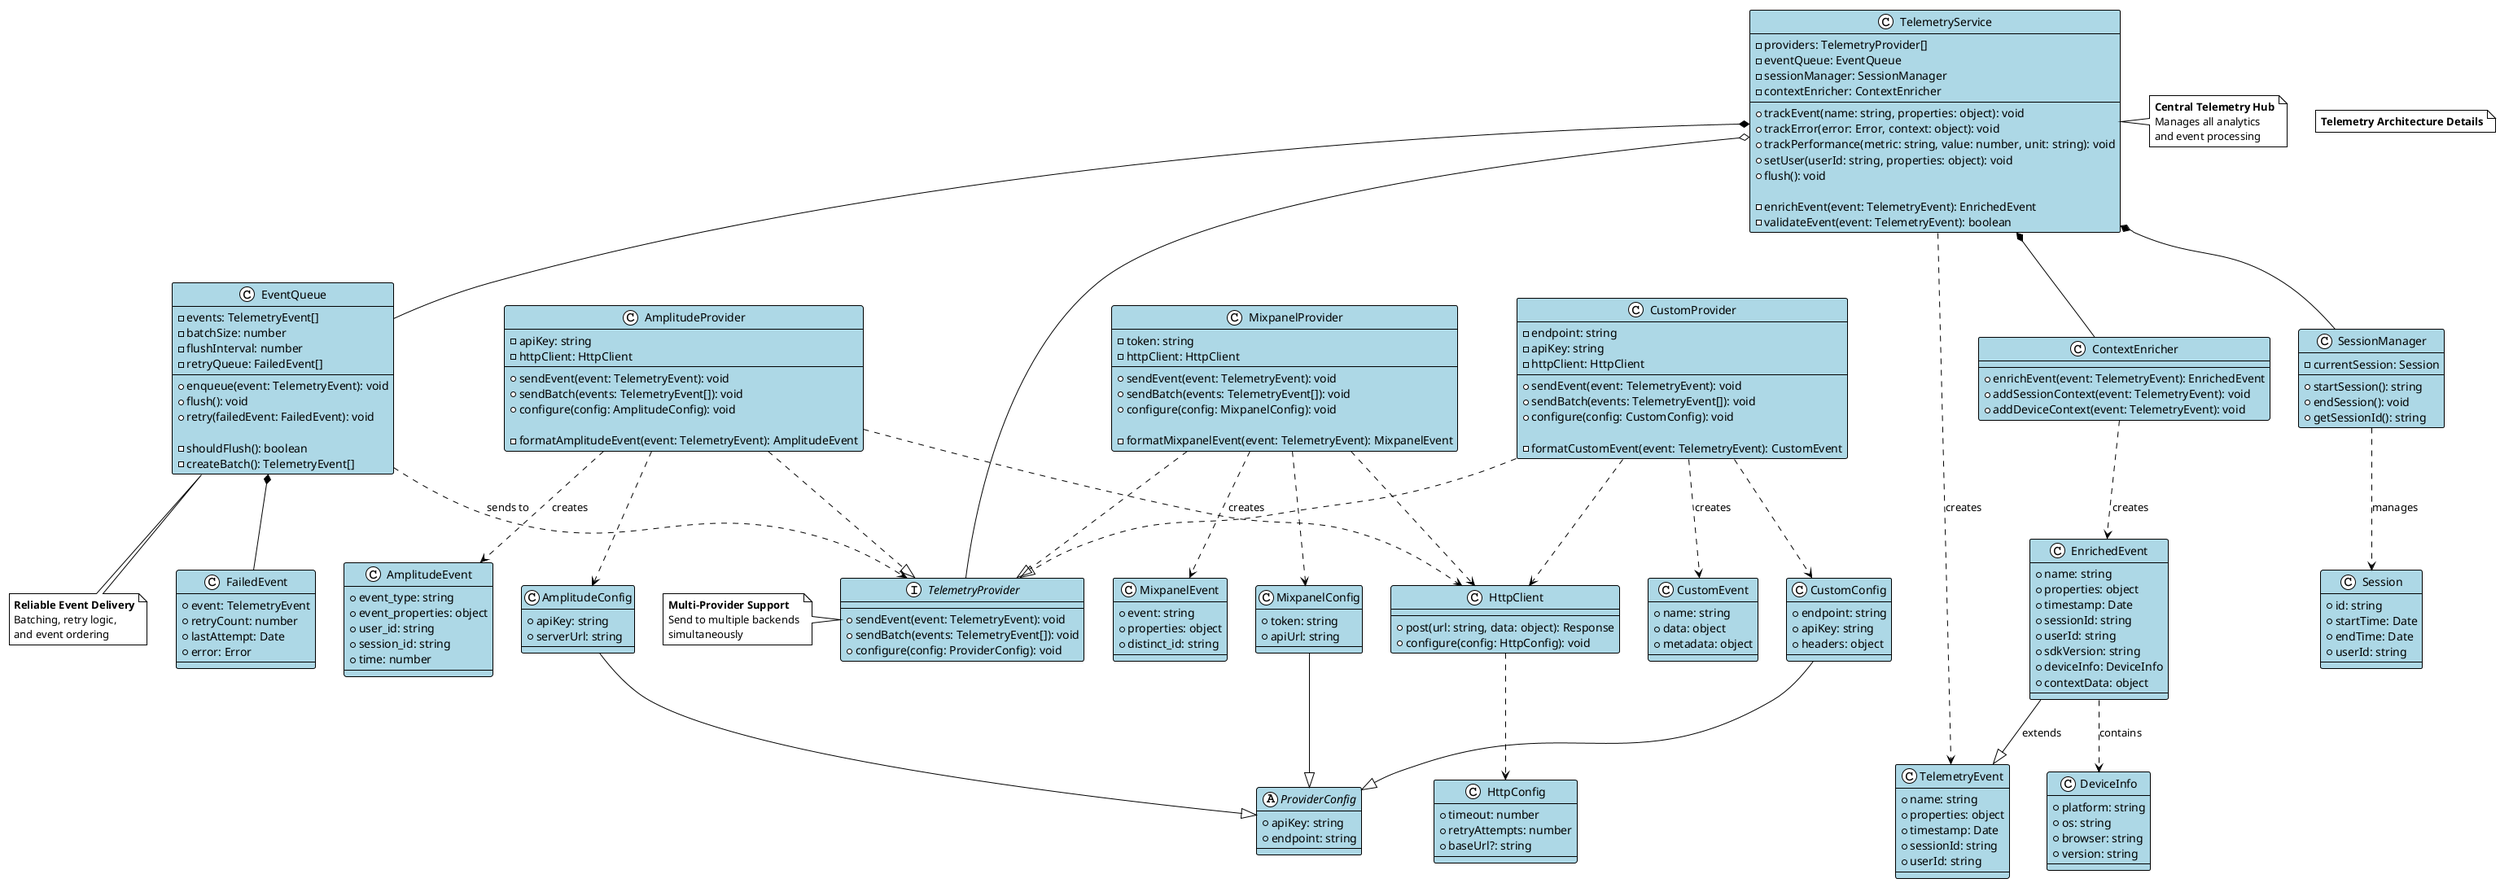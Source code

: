 @startuml telemetry-classes

!theme plain
skinparam backgroundColor white
skinparam classBackgroundColor lightblue
skinparam interfaceBackgroundColor lightyellow

note as N1
**Telemetry Architecture Details**
end note

class TelemetryService {
  -providers: TelemetryProvider[]
  -eventQueue: EventQueue
  -sessionManager: SessionManager
  -contextEnricher: ContextEnricher
  
  +trackEvent(name: string, properties: object): void
  +trackError(error: Error, context: object): void
  +trackPerformance(metric: string, value: number, unit: string): void
  +setUser(userId: string, properties: object): void
  +flush(): void
  
  -enrichEvent(event: TelemetryEvent): EnrichedEvent
  -validateEvent(event: TelemetryEvent): boolean
}

class TelemetryEvent {
  +name: string
  +properties: object
  +timestamp: Date
  +sessionId: string
  +userId: string
}

class SessionManager {
  -currentSession: Session
  +startSession(): string
  +endSession(): void
  +getSessionId(): string
}

class EventQueue {
  -events: TelemetryEvent[]
  -batchSize: number
  -flushInterval: number
  -retryQueue: FailedEvent[]
  
  +enqueue(event: TelemetryEvent): void
  +flush(): void
  +retry(failedEvent: FailedEvent): void
  
  -shouldFlush(): boolean
  -createBatch(): TelemetryEvent[]
}

class FailedEvent {
  +event: TelemetryEvent
  +retryCount: number
  +lastAttempt: Date
  +error: Error
}

interface TelemetryProvider {
  +sendEvent(event: TelemetryEvent): void
  +sendBatch(events: TelemetryEvent[]): void
  +configure(config: ProviderConfig): void
}

abstract class ProviderConfig {
  +apiKey: string
  +endpoint: string
}

class AmplitudeProvider {
  -apiKey: string
  -httpClient: HttpClient
  
  +sendEvent(event: TelemetryEvent): void
  +sendBatch(events: TelemetryEvent[]): void
  +configure(config: AmplitudeConfig): void
  
  -formatAmplitudeEvent(event: TelemetryEvent): AmplitudeEvent
}

class AmplitudeConfig {
  +apiKey: string
  +serverUrl: string
}

class MixpanelProvider {
  -token: string
  -httpClient: HttpClient
  
  +sendEvent(event: TelemetryEvent): void
  +sendBatch(events: TelemetryEvent[]): void
  +configure(config: MixpanelConfig): void
  
  -formatMixpanelEvent(event: TelemetryEvent): MixpanelEvent
}

class MixpanelConfig {
  +token: string
  +apiUrl: string
}

class CustomProvider {
  -endpoint: string
  -apiKey: string
  -httpClient: HttpClient
  
  +sendEvent(event: TelemetryEvent): void
  +sendBatch(events: TelemetryEvent[]): void
  +configure(config: CustomConfig): void
  
  -formatCustomEvent(event: TelemetryEvent): CustomEvent
}

class CustomConfig {
  +endpoint: string
  +apiKey: string
  +headers: object
}

class EnrichedEvent {
  +name: string
  +properties: object
  +timestamp: Date
  +sessionId: string
  +userId: string
  +sdkVersion: string
  +deviceInfo: DeviceInfo
  +contextData: object
}

class DeviceInfo {
  +platform: string
  +os: string
  +browser: string
  +version: string
}

class Session {
  +id: string
  +startTime: Date
  +endTime: Date
  +userId: string
}

class ContextEnricher {
  +enrichEvent(event: TelemetryEvent): EnrichedEvent
  +addSessionContext(event: TelemetryEvent): void
  +addDeviceContext(event: TelemetryEvent): void
}

class AmplitudeEvent {
  +event_type: string
  +event_properties: object
  +user_id: string
  +session_id: string
  +time: number
}

class MixpanelEvent {
  +event: string
  +properties: object
  +distinct_id: string
}

class CustomEvent {
  +name: string
  +data: object
  +metadata: object
}

class HttpConfig {
  +timeout: number
  +retryAttempts: number
  +baseUrl?: string
}

class HttpClient {
  +post(url: string, data: object): Response
  +configure(config: HttpConfig): void
}

' Service relationships
TelemetryService *-- EventQueue
TelemetryService *-- SessionManager
TelemetryService *-- ContextEnricher
TelemetryService o-- TelemetryProvider
EventQueue ..> TelemetryProvider : sends to
EventQueue *-- FailedEvent

' Event relationships
TelemetryService ..> TelemetryEvent : creates
ContextEnricher ..> EnrichedEvent : creates
SessionManager ..> Session : manages
EnrichedEvent --|> TelemetryEvent : extends
EnrichedEvent ..> DeviceInfo : contains

' Provider implementations
AmplitudeProvider ..|> TelemetryProvider
MixpanelProvider ..|> TelemetryProvider
CustomProvider ..|> TelemetryProvider

' Provider event formatting
AmplitudeProvider ..> AmplitudeEvent : creates
MixpanelProvider ..> MixpanelEvent : creates
CustomProvider ..> CustomEvent : creates

' Configuration relationships
AmplitudeProvider ..> AmplitudeConfig
MixpanelProvider ..> MixpanelConfig
CustomProvider ..> CustomConfig
AmplitudeConfig --|> ProviderConfig
MixpanelConfig --|> ProviderConfig
CustomConfig --|> ProviderConfig

' HTTP Client usage
AmplitudeProvider ..> HttpClient
MixpanelProvider ..> HttpClient
CustomProvider ..> HttpClient
HttpClient ..> HttpConfig

note right of TelemetryService : **Central Telemetry Hub**\nManages all analytics\nand event processing
note bottom of EventQueue : **Reliable Event Delivery**\nBatching, retry logic,\nand event ordering
note left of TelemetryProvider : **Multi-Provider Support**\nSend to multiple backends\nsimultaneously

@enduml